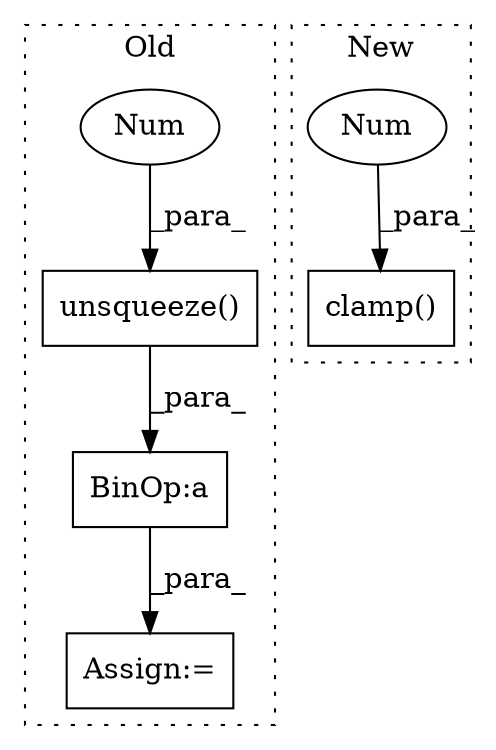 digraph G {
subgraph cluster0 {
1 [label="unsqueeze()" a="75" s="10374,10406" l="30,1" shape="box"];
3 [label="Num" a="76" s="10404" l="2" shape="ellipse"];
4 [label="Assign:=" a="68" s="10349" l="3" shape="box"];
5 [label="BinOp:a" a="82" s="10371" l="3" shape="box"];
label = "Old";
style="dotted";
}
subgraph cluster1 {
2 [label="clamp()" a="75" s="9826,9894" l="12,1" shape="box"];
6 [label="Num" a="76" s="9889" l="2" shape="ellipse"];
label = "New";
style="dotted";
}
1 -> 5 [label="_para_"];
3 -> 1 [label="_para_"];
5 -> 4 [label="_para_"];
6 -> 2 [label="_para_"];
}